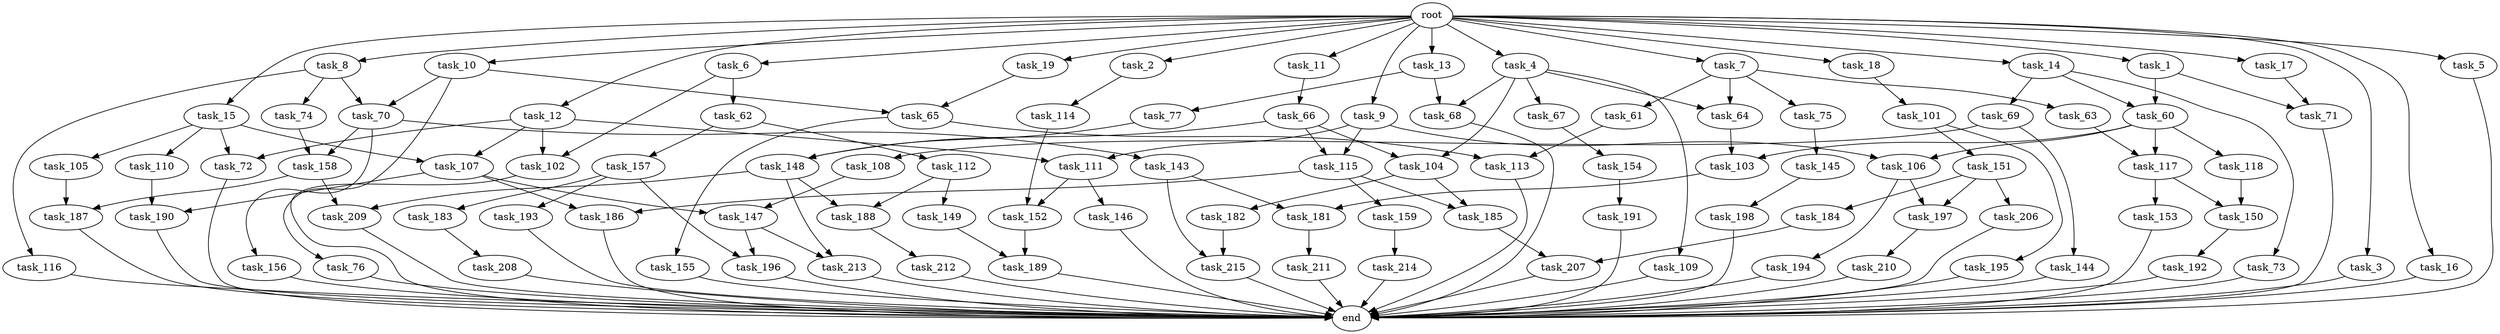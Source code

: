 digraph G {
  task_181 [size="2336462209.024000"];
  task_104 [size="704374636.544000"];
  task_195 [size="274877906.944000"];
  task_64 [size="498216206.336000"];
  task_17 [size="2.048000"];
  task_190 [size="223338299.392000"];
  task_112 [size="154618822.656000"];
  task_69 [size="1099511627.776000"];
  task_62 [size="1717986918.400000"];
  task_11 [size="2.048000"];
  task_209 [size="2336462209.024000"];
  task_113 [size="1683627180.032000"];
  task_189 [size="1236950581.248000"];
  task_73 [size="1099511627.776000"];
  task_197 [size="1683627180.032000"];
  task_67 [size="429496729.600000"];
  task_109 [size="429496729.600000"];
  task_7 [size="2.048000"];
  task_192 [size="1391569403.904000"];
  task_214 [size="841813590.016000"];
  task_157 [size="154618822.656000"];
  task_185 [size="2491081031.680000"];
  task_115 [size="1992864825.344000"];
  end [size="0.000000"];
  task_206 [size="841813590.016000"];
  task_158 [size="2491081031.680000"];
  task_63 [size="68719476.736000"];
  task_61 [size="68719476.736000"];
  task_107 [size="2233382993.920000"];
  task_72 [size="2233382993.920000"];
  task_196 [size="1460288880.640000"];
  task_118 [size="429496729.600000"];
  task_105 [size="841813590.016000"];
  task_193 [size="68719476.736000"];
  task_198 [size="841813590.016000"];
  task_145 [size="274877906.944000"];
  task_3 [size="2.048000"];
  task_207 [size="1047972020.224000"];
  task_14 [size="2.048000"];
  task_187 [size="1992864825.344000"];
  task_153 [size="618475290.624000"];
  task_215 [size="2010044694.528000"];
  task_147 [size="137438953.472000"];
  task_108 [size="68719476.736000"];
  task_146 [size="1391569403.904000"];
  task_9 [size="2.048000"];
  task_149 [size="618475290.624000"];
  task_16 [size="2.048000"];
  task_8 [size="2.048000"];
  task_75 [size="68719476.736000"];
  root [size="0.000000"];
  task_184 [size="841813590.016000"];
  task_212 [size="68719476.736000"];
  task_65 [size="1872605741.056000"];
  task_4 [size="2.048000"];
  task_70 [size="1254130450.432000"];
  task_60 [size="1374389534.720000"];
  task_19 [size="2.048000"];
  task_13 [size="2.048000"];
  task_18 [size="2.048000"];
  task_143 [size="1099511627.776000"];
  task_194 [size="841813590.016000"];
  task_101 [size="68719476.736000"];
  task_66 [size="68719476.736000"];
  task_210 [size="841813590.016000"];
  task_5 [size="2.048000"];
  task_144 [size="68719476.736000"];
  task_1 [size="2.048000"];
  task_154 [size="274877906.944000"];
  task_188 [size="1236950581.248000"];
  task_6 [size="2.048000"];
  task_116 [size="1099511627.776000"];
  task_150 [size="687194767.360000"];
  task_152 [size="1666447310.848000"];
  task_106 [size="2147483648.000000"];
  task_117 [size="704374636.544000"];
  task_213 [size="2010044694.528000"];
  task_155 [size="841813590.016000"];
  task_15 [size="2.048000"];
  task_10 [size="2.048000"];
  task_110 [size="841813590.016000"];
  task_148 [size="893353197.568000"];
  task_186 [size="1168231104.512000"];
  task_74 [size="1099511627.776000"];
  task_103 [size="1821066133.504000"];
  task_182 [size="1391569403.904000"];
  task_208 [size="1717986918.400000"];
  task_159 [size="1099511627.776000"];
  task_151 [size="274877906.944000"];
  task_156 [size="1099511627.776000"];
  task_68 [size="704374636.544000"];
  task_2 [size="2.048000"];
  task_71 [size="1116691496.960000"];
  task_114 [size="1717986918.400000"];
  task_12 [size="2.048000"];
  task_111 [size="3109556322.304000"];
  task_191 [size="1391569403.904000"];
  task_102 [size="3109556322.304000"];
  task_211 [size="841813590.016000"];
  task_77 [size="274877906.944000"];
  task_76 [size="154618822.656000"];
  task_183 [size="68719476.736000"];

  task_181 -> task_211 [size="411041792.000000"];
  task_104 -> task_185 [size="679477248.000000"];
  task_104 -> task_182 [size="679477248.000000"];
  task_195 -> end [size="1.000000"];
  task_64 -> task_103 [size="679477248.000000"];
  task_17 -> task_71 [size="411041792.000000"];
  task_190 -> end [size="1.000000"];
  task_112 -> task_188 [size="301989888.000000"];
  task_112 -> task_149 [size="301989888.000000"];
  task_69 -> task_108 [size="33554432.000000"];
  task_69 -> task_144 [size="33554432.000000"];
  task_62 -> task_112 [size="75497472.000000"];
  task_62 -> task_157 [size="75497472.000000"];
  task_11 -> task_66 [size="33554432.000000"];
  task_209 -> end [size="1.000000"];
  task_113 -> end [size="1.000000"];
  task_189 -> end [size="1.000000"];
  task_73 -> end [size="1.000000"];
  task_197 -> task_210 [size="411041792.000000"];
  task_67 -> task_154 [size="134217728.000000"];
  task_109 -> end [size="1.000000"];
  task_7 -> task_61 [size="33554432.000000"];
  task_7 -> task_75 [size="33554432.000000"];
  task_7 -> task_64 [size="33554432.000000"];
  task_7 -> task_63 [size="33554432.000000"];
  task_192 -> end [size="1.000000"];
  task_214 -> end [size="1.000000"];
  task_157 -> task_193 [size="33554432.000000"];
  task_157 -> task_183 [size="33554432.000000"];
  task_157 -> task_196 [size="33554432.000000"];
  task_185 -> task_207 [size="209715200.000000"];
  task_115 -> task_159 [size="536870912.000000"];
  task_115 -> task_185 [size="536870912.000000"];
  task_115 -> task_186 [size="536870912.000000"];
  task_206 -> end [size="1.000000"];
  task_158 -> task_209 [size="838860800.000000"];
  task_158 -> task_187 [size="838860800.000000"];
  task_63 -> task_117 [size="134217728.000000"];
  task_61 -> task_113 [size="411041792.000000"];
  task_107 -> task_190 [size="33554432.000000"];
  task_107 -> task_147 [size="33554432.000000"];
  task_107 -> task_186 [size="33554432.000000"];
  task_72 -> end [size="1.000000"];
  task_196 -> end [size="1.000000"];
  task_118 -> task_150 [size="33554432.000000"];
  task_105 -> task_187 [size="134217728.000000"];
  task_193 -> end [size="1.000000"];
  task_198 -> end [size="1.000000"];
  task_145 -> task_198 [size="411041792.000000"];
  task_3 -> end [size="1.000000"];
  task_207 -> end [size="1.000000"];
  task_14 -> task_60 [size="536870912.000000"];
  task_14 -> task_69 [size="536870912.000000"];
  task_14 -> task_73 [size="536870912.000000"];
  task_187 -> end [size="1.000000"];
  task_153 -> end [size="1.000000"];
  task_215 -> end [size="1.000000"];
  task_147 -> task_196 [size="679477248.000000"];
  task_147 -> task_213 [size="679477248.000000"];
  task_108 -> task_147 [size="33554432.000000"];
  task_146 -> end [size="1.000000"];
  task_9 -> task_106 [size="838860800.000000"];
  task_9 -> task_115 [size="838860800.000000"];
  task_9 -> task_111 [size="838860800.000000"];
  task_149 -> task_189 [size="301989888.000000"];
  task_16 -> end [size="1.000000"];
  task_8 -> task_70 [size="536870912.000000"];
  task_8 -> task_116 [size="536870912.000000"];
  task_8 -> task_74 [size="536870912.000000"];
  task_75 -> task_145 [size="134217728.000000"];
  root -> task_15 [size="1.000000"];
  root -> task_16 [size="1.000000"];
  root -> task_5 [size="1.000000"];
  root -> task_11 [size="1.000000"];
  root -> task_3 [size="1.000000"];
  root -> task_12 [size="1.000000"];
  root -> task_8 [size="1.000000"];
  root -> task_6 [size="1.000000"];
  root -> task_17 [size="1.000000"];
  root -> task_7 [size="1.000000"];
  root -> task_10 [size="1.000000"];
  root -> task_1 [size="1.000000"];
  root -> task_4 [size="1.000000"];
  root -> task_2 [size="1.000000"];
  root -> task_19 [size="1.000000"];
  root -> task_13 [size="1.000000"];
  root -> task_14 [size="1.000000"];
  root -> task_9 [size="1.000000"];
  root -> task_18 [size="1.000000"];
  task_184 -> task_207 [size="301989888.000000"];
  task_212 -> end [size="1.000000"];
  task_65 -> task_113 [size="411041792.000000"];
  task_65 -> task_155 [size="411041792.000000"];
  task_4 -> task_109 [size="209715200.000000"];
  task_4 -> task_68 [size="209715200.000000"];
  task_4 -> task_67 [size="209715200.000000"];
  task_4 -> task_64 [size="209715200.000000"];
  task_4 -> task_104 [size="209715200.000000"];
  task_70 -> task_156 [size="536870912.000000"];
  task_70 -> task_143 [size="536870912.000000"];
  task_70 -> task_158 [size="536870912.000000"];
  task_60 -> task_118 [size="209715200.000000"];
  task_60 -> task_103 [size="209715200.000000"];
  task_60 -> task_106 [size="209715200.000000"];
  task_60 -> task_117 [size="209715200.000000"];
  task_19 -> task_65 [size="838860800.000000"];
  task_13 -> task_68 [size="134217728.000000"];
  task_13 -> task_77 [size="134217728.000000"];
  task_18 -> task_101 [size="33554432.000000"];
  task_143 -> task_215 [size="301989888.000000"];
  task_143 -> task_181 [size="301989888.000000"];
  task_194 -> end [size="1.000000"];
  task_101 -> task_151 [size="134217728.000000"];
  task_101 -> task_195 [size="134217728.000000"];
  task_66 -> task_148 [size="134217728.000000"];
  task_66 -> task_104 [size="134217728.000000"];
  task_66 -> task_115 [size="134217728.000000"];
  task_210 -> end [size="1.000000"];
  task_5 -> end [size="1.000000"];
  task_144 -> end [size="1.000000"];
  task_1 -> task_60 [size="134217728.000000"];
  task_1 -> task_71 [size="134217728.000000"];
  task_154 -> task_191 [size="679477248.000000"];
  task_188 -> task_212 [size="33554432.000000"];
  task_6 -> task_62 [size="838860800.000000"];
  task_6 -> task_102 [size="838860800.000000"];
  task_116 -> end [size="1.000000"];
  task_150 -> task_192 [size="679477248.000000"];
  task_152 -> task_189 [size="301989888.000000"];
  task_106 -> task_197 [size="411041792.000000"];
  task_106 -> task_194 [size="411041792.000000"];
  task_117 -> task_150 [size="301989888.000000"];
  task_117 -> task_153 [size="301989888.000000"];
  task_213 -> end [size="1.000000"];
  task_155 -> end [size="1.000000"];
  task_15 -> task_72 [size="411041792.000000"];
  task_15 -> task_107 [size="411041792.000000"];
  task_15 -> task_105 [size="411041792.000000"];
  task_15 -> task_110 [size="411041792.000000"];
  task_10 -> task_65 [size="75497472.000000"];
  task_10 -> task_76 [size="75497472.000000"];
  task_10 -> task_70 [size="75497472.000000"];
  task_110 -> task_190 [size="75497472.000000"];
  task_148 -> task_188 [size="301989888.000000"];
  task_148 -> task_209 [size="301989888.000000"];
  task_148 -> task_213 [size="301989888.000000"];
  task_186 -> end [size="1.000000"];
  task_74 -> task_158 [size="679477248.000000"];
  task_103 -> task_181 [size="838860800.000000"];
  task_182 -> task_215 [size="679477248.000000"];
  task_208 -> end [size="1.000000"];
  task_159 -> task_214 [size="411041792.000000"];
  task_151 -> task_197 [size="411041792.000000"];
  task_151 -> task_206 [size="411041792.000000"];
  task_151 -> task_184 [size="411041792.000000"];
  task_156 -> end [size="1.000000"];
  task_68 -> end [size="1.000000"];
  task_2 -> task_114 [size="838860800.000000"];
  task_71 -> end [size="1.000000"];
  task_114 -> task_152 [size="134217728.000000"];
  task_12 -> task_72 [size="679477248.000000"];
  task_12 -> task_111 [size="679477248.000000"];
  task_12 -> task_107 [size="679477248.000000"];
  task_12 -> task_102 [size="679477248.000000"];
  task_111 -> task_146 [size="679477248.000000"];
  task_111 -> task_152 [size="679477248.000000"];
  task_191 -> end [size="1.000000"];
  task_102 -> end [size="1.000000"];
  task_211 -> end [size="1.000000"];
  task_77 -> task_148 [size="301989888.000000"];
  task_76 -> end [size="1.000000"];
  task_183 -> task_208 [size="838860800.000000"];
}
